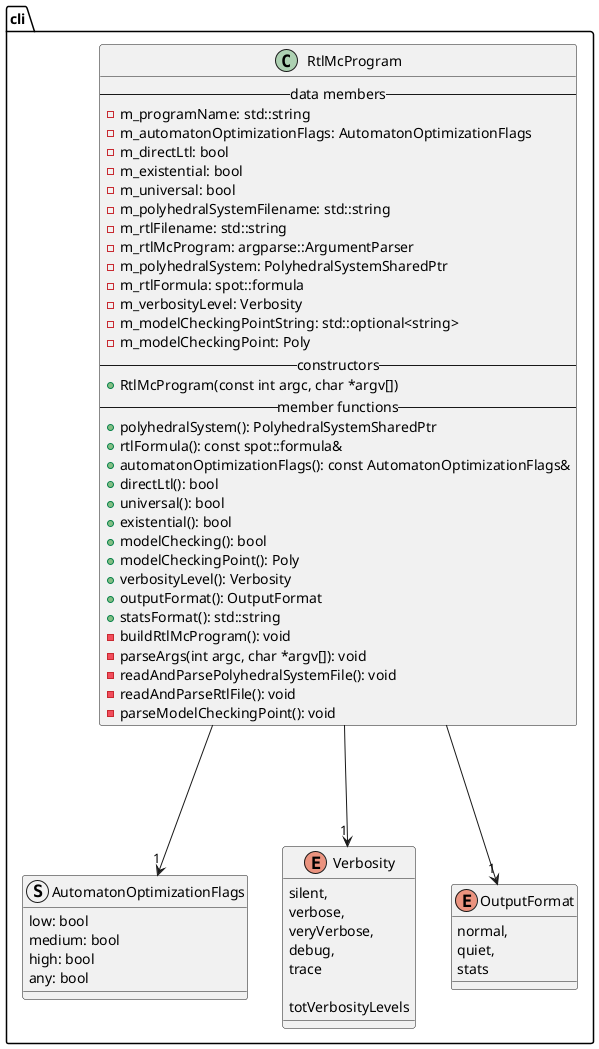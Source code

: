 @startuml

package cli {
    class RtlMcProgram {
        --data members--
        -m_programName: std::string
        -m_automatonOptimizationFlags: AutomatonOptimizationFlags
        -m_directLtl: bool
        -m_existential: bool
        -m_universal: bool
        -m_polyhedralSystemFilename: std::string
        -m_rtlFilename: std::string
        -m_rtlMcProgram: argparse::ArgumentParser
        -m_polyhedralSystem: PolyhedralSystemSharedPtr
        -m_rtlFormula: spot::formula
        -m_verbosityLevel: Verbosity
        -m_modelCheckingPointString: std::optional<string>
        -m_modelCheckingPoint: Poly
        --constructors--
        +RtlMcProgram(const int argc, char *argv[])
        --member functions--
        +polyhedralSystem(): PolyhedralSystemSharedPtr
        +rtlFormula(): const spot::formula&
        +automatonOptimizationFlags(): const AutomatonOptimizationFlags&
        +directLtl(): bool
        +universal(): bool
        +existential(): bool
        +modelChecking(): bool
        +modelCheckingPoint(): Poly
        +verbosityLevel(): Verbosity
        +outputFormat(): OutputFormat
        +statsFormat(): std::string
        -buildRtlMcProgram(): void
        -parseArgs(int argc, char *argv[]): void
        -readAndParsePolyhedralSystemFile(): void
        -readAndParseRtlFile(): void
        -parseModelCheckingPoint(): void
    }

    struct AutomatonOptimizationFlags {
        low: bool
        medium: bool
        high: bool
        any: bool
    }

    enum Verbosity {
        silent,
        verbose,
        veryVerbose,
        debug,
        trace

        totVerbosityLevels
    }

    enum OutputFormat {
        normal,
        quiet,
        stats
    }
}

RtlMcProgram ---> "1" AutomatonOptimizationFlags
RtlMcProgram ---> "1" Verbosity
RtlMcProgram ---> "1" OutputFormat

@enduml
